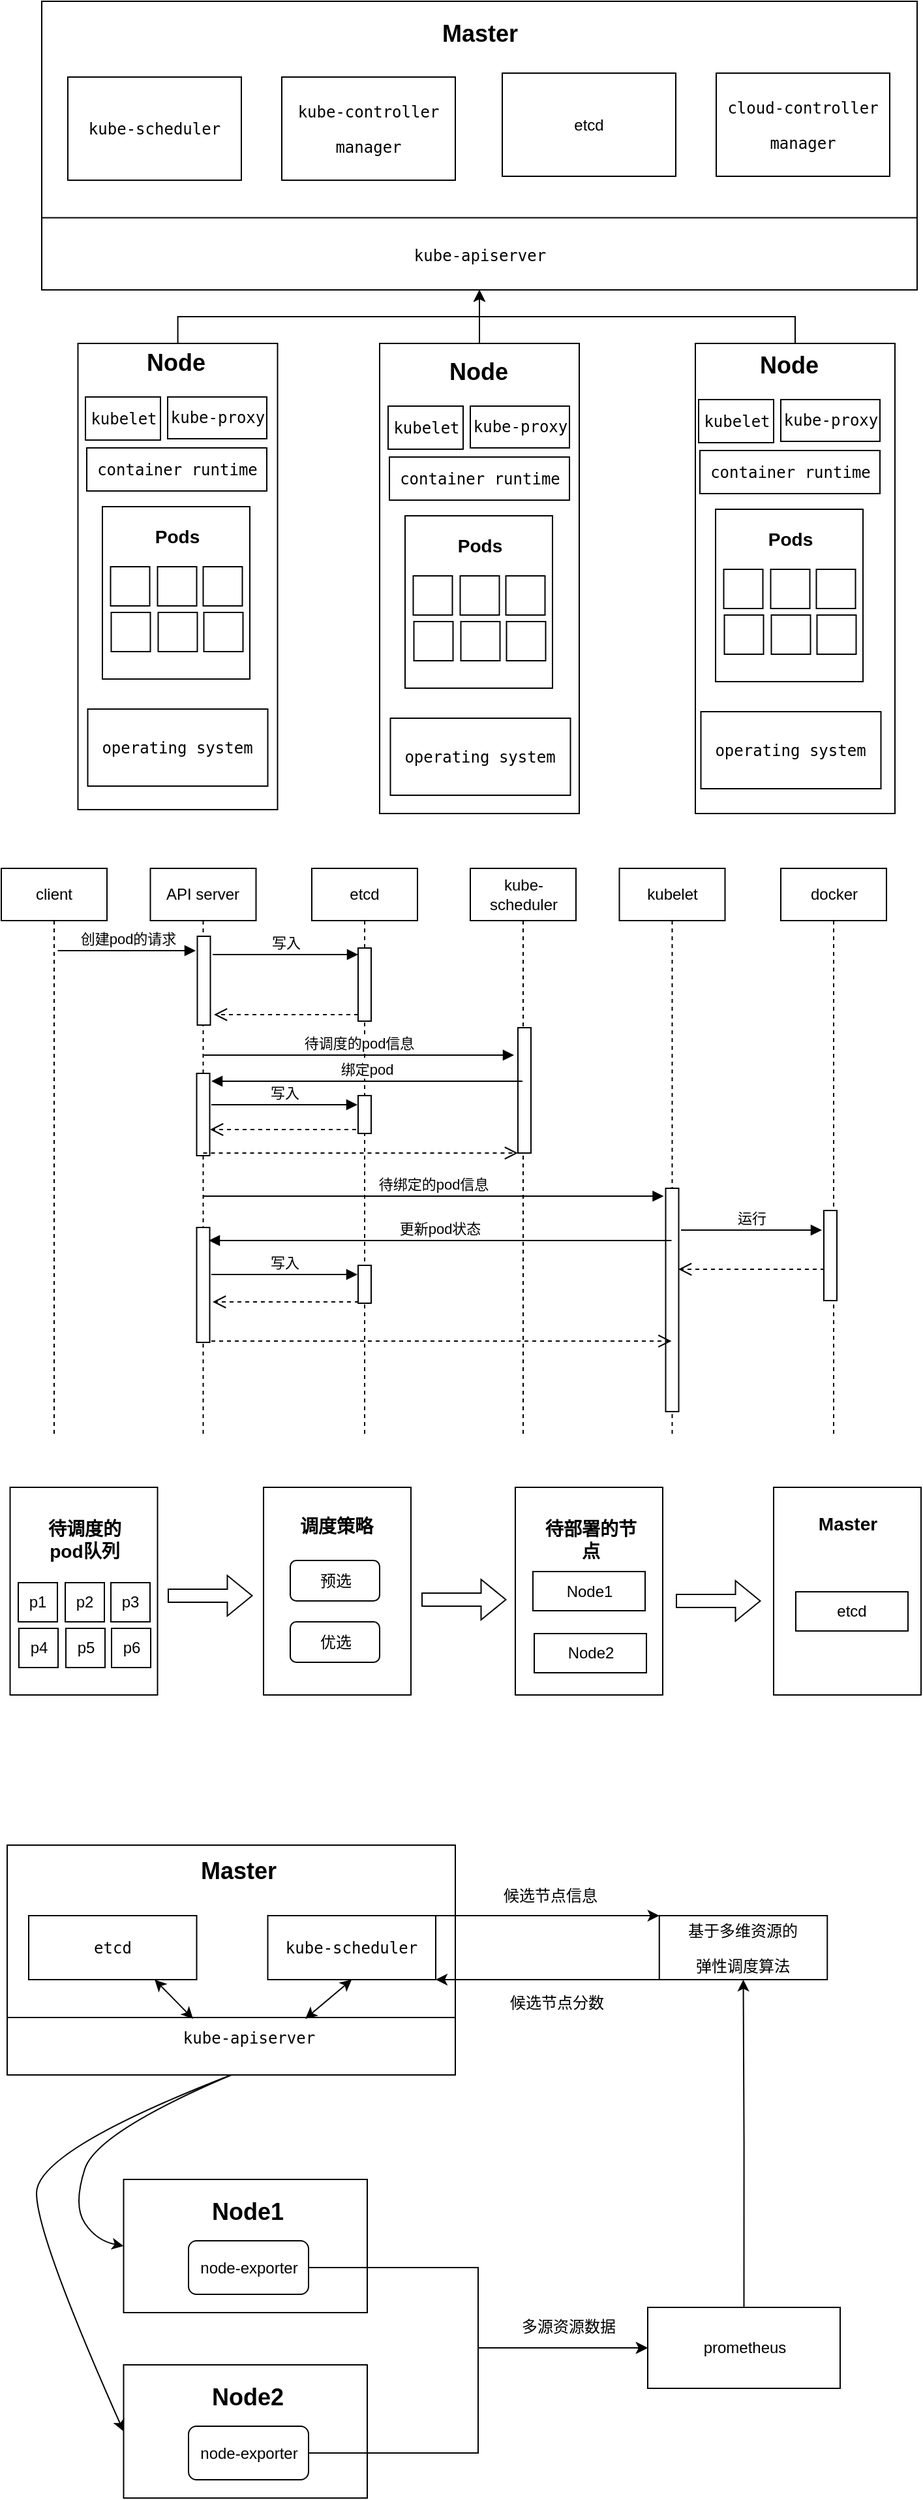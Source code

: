 <mxfile version="24.4.9" type="github">
  <diagram name="第 1 页" id="wH5PDqUqGCJ1FevBNGRv">
    <mxGraphModel dx="1306" dy="658" grid="0" gridSize="10" guides="1" tooltips="1" connect="1" arrows="1" fold="1" page="1" pageScale="1" pageWidth="827" pageHeight="1169" math="0" shadow="0">
      <root>
        <mxCell id="0" />
        <mxCell id="1" parent="0" />
        <mxCell id="e2egEsfc0hDd3P4DWXBd-1" value="&lt;h2 style=&quot;line-height: 170%;&quot;&gt;&lt;br&gt;&lt;/h2&gt;" style="rounded=0;whiteSpace=wrap;html=1;" parent="1" vertex="1">
          <mxGeometry x="70" y="118" width="671" height="221" as="geometry" />
        </mxCell>
        <mxCell id="e2egEsfc0hDd3P4DWXBd-2" value="&lt;pre&gt;kube-scheduler&lt;/pre&gt;" style="rounded=0;whiteSpace=wrap;html=1;" parent="1" vertex="1">
          <mxGeometry x="90" y="176" width="133" height="79" as="geometry" />
        </mxCell>
        <mxCell id="e2egEsfc0hDd3P4DWXBd-3" value="&lt;h2&gt;Master&lt;/h2&gt;" style="text;strokeColor=none;align=center;fillColor=none;html=1;verticalAlign=middle;whiteSpace=wrap;rounded=0;" parent="1" vertex="1">
          <mxGeometry x="375.5" y="128" width="60" height="30" as="geometry" />
        </mxCell>
        <mxCell id="e2egEsfc0hDd3P4DWXBd-10" value="" style="endArrow=none;html=1;rounded=0;entryX=1;entryY=0.75;entryDx=0;entryDy=0;exitX=0;exitY=0.75;exitDx=0;exitDy=0;" parent="1" source="e2egEsfc0hDd3P4DWXBd-1" target="e2egEsfc0hDd3P4DWXBd-1" edge="1">
          <mxGeometry width="50" height="50" relative="1" as="geometry">
            <mxPoint x="69" y="290" as="sourcePoint" />
            <mxPoint x="469" y="384" as="targetPoint" />
          </mxGeometry>
        </mxCell>
        <mxCell id="e2egEsfc0hDd3P4DWXBd-11" value="&lt;pre&gt;kube-apiserver&lt;/pre&gt;" style="text;strokeColor=none;align=center;fillColor=none;html=1;verticalAlign=middle;whiteSpace=wrap;rounded=0;" parent="1" vertex="1">
          <mxGeometry x="319.5" y="298" width="172" height="30" as="geometry" />
        </mxCell>
        <mxCell id="e2egEsfc0hDd3P4DWXBd-12" value="&lt;pre&gt;&lt;pre&gt;kube-controller&lt;/pre&gt;&lt;pre&gt;manager&lt;/pre&gt;&lt;/pre&gt;" style="rounded=0;whiteSpace=wrap;html=1;" parent="1" vertex="1">
          <mxGeometry x="254" y="176" width="133" height="79" as="geometry" />
        </mxCell>
        <mxCell id="e2egEsfc0hDd3P4DWXBd-13" value="&lt;pre&gt;&lt;span style=&quot;font-family: Helvetica; white-space: normal;&quot;&gt;etcd&lt;/span&gt;&lt;br&gt;&lt;/pre&gt;" style="rounded=0;whiteSpace=wrap;html=1;" parent="1" vertex="1">
          <mxGeometry x="423" y="173" width="133" height="79" as="geometry" />
        </mxCell>
        <mxCell id="e2egEsfc0hDd3P4DWXBd-14" value="&lt;pre&gt;&lt;pre&gt;cloud-controller&lt;/pre&gt;&lt;pre&gt;manager&lt;/pre&gt;&lt;/pre&gt;" style="rounded=0;whiteSpace=wrap;html=1;" parent="1" vertex="1">
          <mxGeometry x="587" y="173" width="133" height="79" as="geometry" />
        </mxCell>
        <mxCell id="e2egEsfc0hDd3P4DWXBd-70" style="edgeStyle=orthogonalEdgeStyle;rounded=0;orthogonalLoop=1;jettySize=auto;html=1;entryX=0.5;entryY=1;entryDx=0;entryDy=0;" parent="1" source="e2egEsfc0hDd3P4DWXBd-15" target="e2egEsfc0hDd3P4DWXBd-1" edge="1">
          <mxGeometry relative="1" as="geometry" />
        </mxCell>
        <mxCell id="e2egEsfc0hDd3P4DWXBd-15" value="" style="rounded=0;whiteSpace=wrap;html=1;" parent="1" vertex="1">
          <mxGeometry x="97.75" y="380" width="153" height="357" as="geometry" />
        </mxCell>
        <mxCell id="e2egEsfc0hDd3P4DWXBd-16" value="&lt;h2&gt;Node&lt;/h2&gt;" style="text;strokeColor=none;align=center;fillColor=none;html=1;verticalAlign=middle;whiteSpace=wrap;rounded=0;" parent="1" vertex="1">
          <mxGeometry x="143" y="380" width="60" height="30" as="geometry" />
        </mxCell>
        <mxCell id="e2egEsfc0hDd3P4DWXBd-19" value="&lt;pre&gt;kubelet&lt;/pre&gt;" style="rounded=0;whiteSpace=wrap;html=1;" parent="1" vertex="1">
          <mxGeometry x="103.5" y="421" width="57.5" height="33" as="geometry" />
        </mxCell>
        <mxCell id="e2egEsfc0hDd3P4DWXBd-21" value="&lt;pre&gt;kube-proxy&lt;/pre&gt;" style="rounded=0;whiteSpace=wrap;html=1;" parent="1" vertex="1">
          <mxGeometry x="166.5" y="421" width="76" height="32" as="geometry" />
        </mxCell>
        <mxCell id="e2egEsfc0hDd3P4DWXBd-22" value="&lt;pre&gt;&lt;br&gt;&lt;/pre&gt;" style="rounded=0;whiteSpace=wrap;html=1;" parent="1" vertex="1">
          <mxGeometry x="116.5" y="505" width="113" height="132" as="geometry" />
        </mxCell>
        <mxCell id="e2egEsfc0hDd3P4DWXBd-23" value="&lt;h3&gt;Pods&lt;/h3&gt;" style="text;strokeColor=none;align=center;fillColor=none;html=1;verticalAlign=middle;whiteSpace=wrap;rounded=0;" parent="1" vertex="1">
          <mxGeometry x="143.5" y="513" width="60" height="30" as="geometry" />
        </mxCell>
        <mxCell id="e2egEsfc0hDd3P4DWXBd-24" value="" style="rounded=0;whiteSpace=wrap;html=1;" parent="1" vertex="1">
          <mxGeometry x="122.75" y="551" width="30" height="30" as="geometry" />
        </mxCell>
        <mxCell id="e2egEsfc0hDd3P4DWXBd-26" value="" style="rounded=0;whiteSpace=wrap;html=1;" parent="1" vertex="1">
          <mxGeometry x="158.75" y="551" width="30" height="30" as="geometry" />
        </mxCell>
        <mxCell id="e2egEsfc0hDd3P4DWXBd-27" value="" style="rounded=0;whiteSpace=wrap;html=1;" parent="1" vertex="1">
          <mxGeometry x="193.75" y="551" width="30" height="30" as="geometry" />
        </mxCell>
        <mxCell id="e2egEsfc0hDd3P4DWXBd-29" value="" style="rounded=0;whiteSpace=wrap;html=1;" parent="1" vertex="1">
          <mxGeometry x="123.25" y="586" width="30" height="30" as="geometry" />
        </mxCell>
        <mxCell id="e2egEsfc0hDd3P4DWXBd-30" value="" style="rounded=0;whiteSpace=wrap;html=1;" parent="1" vertex="1">
          <mxGeometry x="159.25" y="586" width="30" height="30" as="geometry" />
        </mxCell>
        <mxCell id="e2egEsfc0hDd3P4DWXBd-31" value="" style="rounded=0;whiteSpace=wrap;html=1;" parent="1" vertex="1">
          <mxGeometry x="194.25" y="586" width="30" height="30" as="geometry" />
        </mxCell>
        <mxCell id="e2egEsfc0hDd3P4DWXBd-39" value="&lt;pre&gt;container runtime&lt;/pre&gt;" style="rounded=0;whiteSpace=wrap;html=1;" parent="1" vertex="1">
          <mxGeometry x="104.5" y="460" width="138" height="33" as="geometry" />
        </mxCell>
        <mxCell id="e2egEsfc0hDd3P4DWXBd-40" value="&lt;pre&gt;operating system&lt;/pre&gt;" style="rounded=0;whiteSpace=wrap;html=1;" parent="1" vertex="1">
          <mxGeometry x="105.25" y="660" width="138" height="59" as="geometry" />
        </mxCell>
        <mxCell id="e2egEsfc0hDd3P4DWXBd-74" style="edgeStyle=orthogonalEdgeStyle;rounded=0;orthogonalLoop=1;jettySize=auto;html=1;entryX=0.5;entryY=1;entryDx=0;entryDy=0;" parent="1" source="e2egEsfc0hDd3P4DWXBd-41" target="e2egEsfc0hDd3P4DWXBd-1" edge="1">
          <mxGeometry relative="1" as="geometry" />
        </mxCell>
        <mxCell id="e2egEsfc0hDd3P4DWXBd-41" value="" style="rounded=0;whiteSpace=wrap;html=1;" parent="1" vertex="1">
          <mxGeometry x="329" y="380" width="153" height="360" as="geometry" />
        </mxCell>
        <mxCell id="e2egEsfc0hDd3P4DWXBd-42" value="&lt;h2&gt;Node&lt;/h2&gt;" style="text;strokeColor=none;align=center;fillColor=none;html=1;verticalAlign=middle;whiteSpace=wrap;rounded=0;" parent="1" vertex="1">
          <mxGeometry x="375" y="387" width="60" height="30" as="geometry" />
        </mxCell>
        <mxCell id="e2egEsfc0hDd3P4DWXBd-43" value="&lt;pre&gt;kubelet&lt;/pre&gt;" style="rounded=0;whiteSpace=wrap;html=1;" parent="1" vertex="1">
          <mxGeometry x="335.5" y="428" width="57.5" height="33" as="geometry" />
        </mxCell>
        <mxCell id="e2egEsfc0hDd3P4DWXBd-44" value="&lt;pre&gt;kube-proxy&lt;/pre&gt;" style="rounded=0;whiteSpace=wrap;html=1;" parent="1" vertex="1">
          <mxGeometry x="398.5" y="428" width="76" height="32" as="geometry" />
        </mxCell>
        <mxCell id="e2egEsfc0hDd3P4DWXBd-45" value="&lt;pre&gt;&lt;br&gt;&lt;/pre&gt;" style="rounded=0;whiteSpace=wrap;html=1;" parent="1" vertex="1">
          <mxGeometry x="348.5" y="512" width="113" height="132" as="geometry" />
        </mxCell>
        <mxCell id="e2egEsfc0hDd3P4DWXBd-46" value="&lt;h3&gt;Pods&lt;/h3&gt;" style="text;strokeColor=none;align=center;fillColor=none;html=1;verticalAlign=middle;whiteSpace=wrap;rounded=0;" parent="1" vertex="1">
          <mxGeometry x="375.5" y="520" width="60" height="30" as="geometry" />
        </mxCell>
        <mxCell id="e2egEsfc0hDd3P4DWXBd-47" value="" style="rounded=0;whiteSpace=wrap;html=1;" parent="1" vertex="1">
          <mxGeometry x="354.75" y="558" width="30" height="30" as="geometry" />
        </mxCell>
        <mxCell id="e2egEsfc0hDd3P4DWXBd-48" value="" style="rounded=0;whiteSpace=wrap;html=1;" parent="1" vertex="1">
          <mxGeometry x="390.75" y="558" width="30" height="30" as="geometry" />
        </mxCell>
        <mxCell id="e2egEsfc0hDd3P4DWXBd-49" value="" style="rounded=0;whiteSpace=wrap;html=1;" parent="1" vertex="1">
          <mxGeometry x="425.75" y="558" width="30" height="30" as="geometry" />
        </mxCell>
        <mxCell id="e2egEsfc0hDd3P4DWXBd-50" value="" style="rounded=0;whiteSpace=wrap;html=1;" parent="1" vertex="1">
          <mxGeometry x="355.25" y="593" width="30" height="30" as="geometry" />
        </mxCell>
        <mxCell id="e2egEsfc0hDd3P4DWXBd-51" value="" style="rounded=0;whiteSpace=wrap;html=1;" parent="1" vertex="1">
          <mxGeometry x="391.25" y="593" width="30" height="30" as="geometry" />
        </mxCell>
        <mxCell id="e2egEsfc0hDd3P4DWXBd-52" value="" style="rounded=0;whiteSpace=wrap;html=1;" parent="1" vertex="1">
          <mxGeometry x="426.25" y="593" width="30" height="30" as="geometry" />
        </mxCell>
        <mxCell id="e2egEsfc0hDd3P4DWXBd-53" value="&lt;pre&gt;container runtime&lt;/pre&gt;" style="rounded=0;whiteSpace=wrap;html=1;" parent="1" vertex="1">
          <mxGeometry x="336.5" y="467" width="138" height="33" as="geometry" />
        </mxCell>
        <mxCell id="e2egEsfc0hDd3P4DWXBd-54" value="&lt;pre&gt;operating system&lt;/pre&gt;" style="rounded=0;whiteSpace=wrap;html=1;" parent="1" vertex="1">
          <mxGeometry x="337.25" y="667" width="138" height="59" as="geometry" />
        </mxCell>
        <mxCell id="e2egEsfc0hDd3P4DWXBd-73" style="edgeStyle=orthogonalEdgeStyle;rounded=0;orthogonalLoop=1;jettySize=auto;html=1;entryX=0.5;entryY=1;entryDx=0;entryDy=0;" parent="1" source="e2egEsfc0hDd3P4DWXBd-55" target="e2egEsfc0hDd3P4DWXBd-1" edge="1">
          <mxGeometry relative="1" as="geometry" />
        </mxCell>
        <mxCell id="e2egEsfc0hDd3P4DWXBd-55" value="" style="rounded=0;whiteSpace=wrap;html=1;" parent="1" vertex="1">
          <mxGeometry x="571" y="380" width="153" height="360" as="geometry" />
        </mxCell>
        <mxCell id="e2egEsfc0hDd3P4DWXBd-56" value="&lt;h2&gt;Node&lt;/h2&gt;" style="text;strokeColor=none;align=center;fillColor=none;html=1;verticalAlign=middle;whiteSpace=wrap;rounded=0;" parent="1" vertex="1">
          <mxGeometry x="613" y="382" width="60" height="30" as="geometry" />
        </mxCell>
        <mxCell id="e2egEsfc0hDd3P4DWXBd-57" value="&lt;pre&gt;kubelet&lt;/pre&gt;" style="rounded=0;whiteSpace=wrap;html=1;" parent="1" vertex="1">
          <mxGeometry x="573.5" y="423" width="57.5" height="33" as="geometry" />
        </mxCell>
        <mxCell id="e2egEsfc0hDd3P4DWXBd-58" value="&lt;pre&gt;kube-proxy&lt;/pre&gt;" style="rounded=0;whiteSpace=wrap;html=1;" parent="1" vertex="1">
          <mxGeometry x="636.5" y="423" width="76" height="32" as="geometry" />
        </mxCell>
        <mxCell id="e2egEsfc0hDd3P4DWXBd-59" value="&lt;pre&gt;&lt;br&gt;&lt;/pre&gt;" style="rounded=0;whiteSpace=wrap;html=1;" parent="1" vertex="1">
          <mxGeometry x="586.5" y="507" width="113" height="132" as="geometry" />
        </mxCell>
        <mxCell id="e2egEsfc0hDd3P4DWXBd-60" value="&lt;h3&gt;Pods&lt;/h3&gt;" style="text;strokeColor=none;align=center;fillColor=none;html=1;verticalAlign=middle;whiteSpace=wrap;rounded=0;" parent="1" vertex="1">
          <mxGeometry x="613.5" y="515" width="60" height="30" as="geometry" />
        </mxCell>
        <mxCell id="e2egEsfc0hDd3P4DWXBd-61" value="" style="rounded=0;whiteSpace=wrap;html=1;" parent="1" vertex="1">
          <mxGeometry x="592.75" y="553" width="30" height="30" as="geometry" />
        </mxCell>
        <mxCell id="e2egEsfc0hDd3P4DWXBd-62" value="" style="rounded=0;whiteSpace=wrap;html=1;" parent="1" vertex="1">
          <mxGeometry x="628.75" y="553" width="30" height="30" as="geometry" />
        </mxCell>
        <mxCell id="e2egEsfc0hDd3P4DWXBd-63" value="" style="rounded=0;whiteSpace=wrap;html=1;" parent="1" vertex="1">
          <mxGeometry x="663.75" y="553" width="30" height="30" as="geometry" />
        </mxCell>
        <mxCell id="e2egEsfc0hDd3P4DWXBd-64" value="" style="rounded=0;whiteSpace=wrap;html=1;" parent="1" vertex="1">
          <mxGeometry x="593.25" y="588" width="30" height="30" as="geometry" />
        </mxCell>
        <mxCell id="e2egEsfc0hDd3P4DWXBd-65" value="" style="rounded=0;whiteSpace=wrap;html=1;" parent="1" vertex="1">
          <mxGeometry x="629.25" y="588" width="30" height="30" as="geometry" />
        </mxCell>
        <mxCell id="e2egEsfc0hDd3P4DWXBd-66" value="" style="rounded=0;whiteSpace=wrap;html=1;" parent="1" vertex="1">
          <mxGeometry x="664.25" y="588" width="30" height="30" as="geometry" />
        </mxCell>
        <mxCell id="e2egEsfc0hDd3P4DWXBd-67" value="&lt;pre&gt;container runtime&lt;/pre&gt;" style="rounded=0;whiteSpace=wrap;html=1;" parent="1" vertex="1">
          <mxGeometry x="574.5" y="462" width="138" height="33" as="geometry" />
        </mxCell>
        <mxCell id="e2egEsfc0hDd3P4DWXBd-68" value="&lt;pre&gt;operating system&lt;/pre&gt;" style="rounded=0;whiteSpace=wrap;html=1;" parent="1" vertex="1">
          <mxGeometry x="575.25" y="662" width="138" height="59" as="geometry" />
        </mxCell>
        <mxCell id="70zg-Wr7ftalEUocuVIk-8" value="client" style="shape=umlLifeline;perimeter=lifelinePerimeter;whiteSpace=wrap;html=1;container=1;dropTarget=0;collapsible=0;recursiveResize=0;outlineConnect=0;portConstraint=eastwest;newEdgeStyle={&quot;curved&quot;:0,&quot;rounded&quot;:0};" parent="1" vertex="1">
          <mxGeometry x="39" y="782" width="81" height="436" as="geometry" />
        </mxCell>
        <mxCell id="70zg-Wr7ftalEUocuVIk-13" value="API server" style="shape=umlLifeline;perimeter=lifelinePerimeter;whiteSpace=wrap;html=1;container=1;dropTarget=0;collapsible=0;recursiveResize=0;outlineConnect=0;portConstraint=eastwest;newEdgeStyle={&quot;curved&quot;:0,&quot;rounded&quot;:0};" parent="1" vertex="1">
          <mxGeometry x="153.25" y="782" width="81" height="436" as="geometry" />
        </mxCell>
        <mxCell id="70zg-Wr7ftalEUocuVIk-22" value="" style="html=1;points=[[0,0,0,0,5],[0,1,0,0,-5],[1,0,0,0,5],[1,1,0,0,-5]];perimeter=orthogonalPerimeter;outlineConnect=0;targetShapes=umlLifeline;portConstraint=eastwest;newEdgeStyle={&quot;curved&quot;:0,&quot;rounded&quot;:0};" parent="70zg-Wr7ftalEUocuVIk-13" vertex="1">
          <mxGeometry x="36" y="52" width="10" height="68" as="geometry" />
        </mxCell>
        <mxCell id="70zg-Wr7ftalEUocuVIk-25" value="" style="html=1;points=[[0,0,0,0,5],[0,1,0,0,-5],[1,0,0,0,5],[1,1,0,0,-5]];perimeter=orthogonalPerimeter;outlineConnect=0;targetShapes=umlLifeline;portConstraint=eastwest;newEdgeStyle={&quot;curved&quot;:0,&quot;rounded&quot;:0};" parent="70zg-Wr7ftalEUocuVIk-13" vertex="1">
          <mxGeometry x="35.5" y="157" width="10" height="63" as="geometry" />
        </mxCell>
        <mxCell id="70zg-Wr7ftalEUocuVIk-37" value="" style="html=1;points=[[0,0,0,0,5],[0,1,0,0,-5],[1,0,0,0,5],[1,1,0,0,-5]];perimeter=orthogonalPerimeter;outlineConnect=0;targetShapes=umlLifeline;portConstraint=eastwest;newEdgeStyle={&quot;curved&quot;:0,&quot;rounded&quot;:0};" parent="70zg-Wr7ftalEUocuVIk-13" vertex="1">
          <mxGeometry x="35.5" y="275" width="10" height="88" as="geometry" />
        </mxCell>
        <mxCell id="70zg-Wr7ftalEUocuVIk-14" value="etcd" style="shape=umlLifeline;perimeter=lifelinePerimeter;whiteSpace=wrap;html=1;container=1;dropTarget=0;collapsible=0;recursiveResize=0;outlineConnect=0;portConstraint=eastwest;newEdgeStyle={&quot;curved&quot;:0,&quot;rounded&quot;:0};" parent="1" vertex="1">
          <mxGeometry x="277" y="782" width="81" height="436" as="geometry" />
        </mxCell>
        <mxCell id="70zg-Wr7ftalEUocuVIk-18" value="" style="html=1;points=[[0,0,0,0,5],[0,1,0,0,-5],[1,0,0,0,5],[1,1,0,0,-5]];perimeter=orthogonalPerimeter;outlineConnect=0;targetShapes=umlLifeline;portConstraint=eastwest;newEdgeStyle={&quot;curved&quot;:0,&quot;rounded&quot;:0};" parent="70zg-Wr7ftalEUocuVIk-14" vertex="1">
          <mxGeometry x="35.5" y="61" width="10" height="56" as="geometry" />
        </mxCell>
        <mxCell id="70zg-Wr7ftalEUocuVIk-28" value="" style="html=1;points=[[0,0,0,0,5],[0,1,0,0,-5],[1,0,0,0,5],[1,1,0,0,-5]];perimeter=orthogonalPerimeter;outlineConnect=0;targetShapes=umlLifeline;portConstraint=eastwest;newEdgeStyle={&quot;curved&quot;:0,&quot;rounded&quot;:0};" parent="70zg-Wr7ftalEUocuVIk-14" vertex="1">
          <mxGeometry x="35.5" y="174" width="10" height="29" as="geometry" />
        </mxCell>
        <mxCell id="70zg-Wr7ftalEUocuVIk-39" value="" style="html=1;points=[[0,0,0,0,5],[0,1,0,0,-5],[1,0,0,0,5],[1,1,0,0,-5]];perimeter=orthogonalPerimeter;outlineConnect=0;targetShapes=umlLifeline;portConstraint=eastwest;newEdgeStyle={&quot;curved&quot;:0,&quot;rounded&quot;:0};" parent="70zg-Wr7ftalEUocuVIk-14" vertex="1">
          <mxGeometry x="35.5" y="304" width="10" height="29" as="geometry" />
        </mxCell>
        <mxCell id="70zg-Wr7ftalEUocuVIk-15" value="kube-scheduler" style="shape=umlLifeline;perimeter=lifelinePerimeter;whiteSpace=wrap;html=1;container=1;dropTarget=0;collapsible=0;recursiveResize=0;outlineConnect=0;portConstraint=eastwest;newEdgeStyle={&quot;curved&quot;:0,&quot;rounded&quot;:0};" parent="1" vertex="1">
          <mxGeometry x="398.5" y="782" width="81" height="436" as="geometry" />
        </mxCell>
        <mxCell id="70zg-Wr7ftalEUocuVIk-23" value="" style="html=1;points=[[0,0,0,0,5],[0,1,0,0,-5],[1,0,0,0,5],[1,1,0,0,-5]];perimeter=orthogonalPerimeter;outlineConnect=0;targetShapes=umlLifeline;portConstraint=eastwest;newEdgeStyle={&quot;curved&quot;:0,&quot;rounded&quot;:0};" parent="70zg-Wr7ftalEUocuVIk-15" vertex="1">
          <mxGeometry x="36.5" y="122" width="10" height="96" as="geometry" />
        </mxCell>
        <mxCell id="70zg-Wr7ftalEUocuVIk-16" value="kubelet" style="shape=umlLifeline;perimeter=lifelinePerimeter;whiteSpace=wrap;html=1;container=1;dropTarget=0;collapsible=0;recursiveResize=0;outlineConnect=0;portConstraint=eastwest;newEdgeStyle={&quot;curved&quot;:0,&quot;rounded&quot;:0};" parent="1" vertex="1">
          <mxGeometry x="512.75" y="782" width="81" height="436" as="geometry" />
        </mxCell>
        <mxCell id="70zg-Wr7ftalEUocuVIk-34" value="" style="html=1;points=[[0,0,0,0,5],[0,1,0,0,-5],[1,0,0,0,5],[1,1,0,0,-5]];perimeter=orthogonalPerimeter;outlineConnect=0;targetShapes=umlLifeline;portConstraint=eastwest;newEdgeStyle={&quot;curved&quot;:0,&quot;rounded&quot;:0};" parent="70zg-Wr7ftalEUocuVIk-16" vertex="1">
          <mxGeometry x="35.5" y="245" width="10" height="171" as="geometry" />
        </mxCell>
        <mxCell id="70zg-Wr7ftalEUocuVIk-17" value="docker" style="shape=umlLifeline;perimeter=lifelinePerimeter;whiteSpace=wrap;html=1;container=1;dropTarget=0;collapsible=0;recursiveResize=0;outlineConnect=0;portConstraint=eastwest;newEdgeStyle={&quot;curved&quot;:0,&quot;rounded&quot;:0};" parent="1" vertex="1">
          <mxGeometry x="636.5" y="782" width="81" height="436" as="geometry" />
        </mxCell>
        <mxCell id="70zg-Wr7ftalEUocuVIk-42" value="" style="html=1;points=[[0,0,0,0,5],[0,1,0,0,-5],[1,0,0,0,5],[1,1,0,0,-5]];perimeter=orthogonalPerimeter;outlineConnect=0;targetShapes=umlLifeline;portConstraint=eastwest;newEdgeStyle={&quot;curved&quot;:0,&quot;rounded&quot;:0};" parent="70zg-Wr7ftalEUocuVIk-17" vertex="1">
          <mxGeometry x="33" y="262" width="10" height="69" as="geometry" />
        </mxCell>
        <mxCell id="70zg-Wr7ftalEUocuVIk-21" value="创建pod的请求" style="html=1;verticalAlign=bottom;endArrow=block;curved=0;rounded=0;" parent="1" edge="1">
          <mxGeometry x="0.009" relative="1" as="geometry">
            <mxPoint x="82.25" y="845" as="sourcePoint" />
            <mxPoint x="188" y="845" as="targetPoint" />
            <mxPoint as="offset" />
          </mxGeometry>
        </mxCell>
        <mxCell id="70zg-Wr7ftalEUocuVIk-19" value="写入" style="html=1;verticalAlign=bottom;endArrow=block;curved=0;rounded=0;entryX=0;entryY=0;entryDx=0;entryDy=5;" parent="1" target="70zg-Wr7ftalEUocuVIk-18" edge="1">
          <mxGeometry relative="1" as="geometry">
            <mxPoint x="201" y="848" as="sourcePoint" />
          </mxGeometry>
        </mxCell>
        <mxCell id="70zg-Wr7ftalEUocuVIk-20" value="" style="html=1;verticalAlign=bottom;endArrow=open;dashed=1;endSize=8;curved=0;rounded=0;exitX=0;exitY=1;exitDx=0;exitDy=-5;" parent="1" source="70zg-Wr7ftalEUocuVIk-18" edge="1">
          <mxGeometry relative="1" as="geometry">
            <mxPoint x="202" y="894" as="targetPoint" />
          </mxGeometry>
        </mxCell>
        <mxCell id="70zg-Wr7ftalEUocuVIk-24" value="待调度的pod信息" style="html=1;verticalAlign=bottom;endArrow=block;curved=0;rounded=0;" parent="1" edge="1">
          <mxGeometry width="80" relative="1" as="geometry">
            <mxPoint x="194.25" y="925" as="sourcePoint" />
            <mxPoint x="432" y="925" as="targetPoint" />
          </mxGeometry>
        </mxCell>
        <mxCell id="70zg-Wr7ftalEUocuVIk-27" value="绑定pod" style="html=1;verticalAlign=bottom;endArrow=block;curved=0;rounded=0;" parent="1" source="70zg-Wr7ftalEUocuVIk-15" edge="1">
          <mxGeometry width="80" relative="1" as="geometry">
            <mxPoint x="294.75" y="945" as="sourcePoint" />
            <mxPoint x="200" y="945" as="targetPoint" />
          </mxGeometry>
        </mxCell>
        <mxCell id="70zg-Wr7ftalEUocuVIk-30" value="写入" style="html=1;verticalAlign=bottom;endArrow=block;curved=0;rounded=0;" parent="1" edge="1">
          <mxGeometry width="80" relative="1" as="geometry">
            <mxPoint x="200" y="963" as="sourcePoint" />
            <mxPoint x="312" y="963" as="targetPoint" />
          </mxGeometry>
        </mxCell>
        <mxCell id="70zg-Wr7ftalEUocuVIk-32" value="" style="html=1;verticalAlign=bottom;endArrow=open;dashed=1;endSize=8;curved=0;rounded=0;" parent="1" edge="1">
          <mxGeometry relative="1" as="geometry">
            <mxPoint x="311" y="982" as="sourcePoint" />
            <mxPoint x="199" y="982" as="targetPoint" />
          </mxGeometry>
        </mxCell>
        <mxCell id="70zg-Wr7ftalEUocuVIk-33" value="" style="html=1;verticalAlign=bottom;endArrow=open;dashed=1;endSize=8;curved=0;rounded=0;" parent="1" source="70zg-Wr7ftalEUocuVIk-13" target="70zg-Wr7ftalEUocuVIk-23" edge="1">
          <mxGeometry relative="1" as="geometry">
            <mxPoint x="303" y="1022" as="sourcePoint" />
            <mxPoint x="223" y="1022" as="targetPoint" />
          </mxGeometry>
        </mxCell>
        <mxCell id="70zg-Wr7ftalEUocuVIk-36" value="待绑定的pod信息" style="html=1;verticalAlign=bottom;endArrow=block;curved=0;rounded=0;" parent="1" source="70zg-Wr7ftalEUocuVIk-13" edge="1">
          <mxGeometry width="80" relative="1" as="geometry">
            <mxPoint x="309" y="1033" as="sourcePoint" />
            <mxPoint x="546.75" y="1033" as="targetPoint" />
          </mxGeometry>
        </mxCell>
        <mxCell id="70zg-Wr7ftalEUocuVIk-38" value="更新pod状态" style="html=1;verticalAlign=bottom;endArrow=block;curved=0;rounded=0;" parent="1" source="70zg-Wr7ftalEUocuVIk-16" edge="1">
          <mxGeometry x="0.002" width="80" relative="1" as="geometry">
            <mxPoint x="437" y="1067" as="sourcePoint" />
            <mxPoint x="198" y="1067" as="targetPoint" />
            <mxPoint as="offset" />
          </mxGeometry>
        </mxCell>
        <mxCell id="70zg-Wr7ftalEUocuVIk-40" value="写入" style="html=1;verticalAlign=bottom;endArrow=block;curved=0;rounded=0;" parent="1" edge="1">
          <mxGeometry width="80" relative="1" as="geometry">
            <mxPoint x="200" y="1093" as="sourcePoint" />
            <mxPoint x="312" y="1093" as="targetPoint" />
          </mxGeometry>
        </mxCell>
        <mxCell id="70zg-Wr7ftalEUocuVIk-41" value="" style="html=1;verticalAlign=bottom;endArrow=open;dashed=1;endSize=8;curved=0;rounded=0;" parent="1" edge="1">
          <mxGeometry relative="1" as="geometry">
            <mxPoint x="313" y="1114" as="sourcePoint" />
            <mxPoint x="201" y="1114" as="targetPoint" />
          </mxGeometry>
        </mxCell>
        <mxCell id="70zg-Wr7ftalEUocuVIk-43" value="运行" style="html=1;verticalAlign=bottom;endArrow=block;curved=0;rounded=0;" parent="1" edge="1">
          <mxGeometry width="80" relative="1" as="geometry">
            <mxPoint x="560" y="1059" as="sourcePoint" />
            <mxPoint x="668" y="1059" as="targetPoint" />
          </mxGeometry>
        </mxCell>
        <mxCell id="70zg-Wr7ftalEUocuVIk-44" value="" style="html=1;verticalAlign=bottom;endArrow=open;dashed=1;endSize=8;curved=0;rounded=0;" parent="1" edge="1">
          <mxGeometry relative="1" as="geometry">
            <mxPoint x="670" y="1089" as="sourcePoint" />
            <mxPoint x="558" y="1089" as="targetPoint" />
          </mxGeometry>
        </mxCell>
        <mxCell id="70zg-Wr7ftalEUocuVIk-45" value="" style="html=1;verticalAlign=bottom;endArrow=open;dashed=1;endSize=8;curved=0;rounded=0;" parent="1" target="70zg-Wr7ftalEUocuVIk-16" edge="1">
          <mxGeometry relative="1" as="geometry">
            <mxPoint x="200" y="1144" as="sourcePoint" />
            <mxPoint x="499.75" y="1144" as="targetPoint" />
          </mxGeometry>
        </mxCell>
        <mxCell id="70zg-Wr7ftalEUocuVIk-47" value="&lt;pre&gt;&lt;br&gt;&lt;/pre&gt;" style="rounded=0;whiteSpace=wrap;html=1;" parent="1" vertex="1">
          <mxGeometry x="45.75" y="1256" width="113" height="159" as="geometry" />
        </mxCell>
        <mxCell id="70zg-Wr7ftalEUocuVIk-48" value="&lt;h3&gt;待调度的pod队列&lt;/h3&gt;" style="text;strokeColor=none;align=center;fillColor=none;html=1;verticalAlign=middle;whiteSpace=wrap;rounded=0;" parent="1" vertex="1">
          <mxGeometry x="62.25" y="1281" width="82" height="30" as="geometry" />
        </mxCell>
        <mxCell id="70zg-Wr7ftalEUocuVIk-49" value="p1" style="rounded=0;whiteSpace=wrap;html=1;" parent="1" vertex="1">
          <mxGeometry x="52" y="1329" width="30" height="30" as="geometry" />
        </mxCell>
        <mxCell id="70zg-Wr7ftalEUocuVIk-50" value="p2" style="rounded=0;whiteSpace=wrap;html=1;" parent="1" vertex="1">
          <mxGeometry x="88" y="1329" width="30" height="30" as="geometry" />
        </mxCell>
        <mxCell id="70zg-Wr7ftalEUocuVIk-51" value="p3" style="rounded=0;whiteSpace=wrap;html=1;" parent="1" vertex="1">
          <mxGeometry x="123" y="1329" width="30" height="30" as="geometry" />
        </mxCell>
        <mxCell id="70zg-Wr7ftalEUocuVIk-52" value="p4" style="rounded=0;whiteSpace=wrap;html=1;" parent="1" vertex="1">
          <mxGeometry x="52.5" y="1364" width="30" height="30" as="geometry" />
        </mxCell>
        <mxCell id="70zg-Wr7ftalEUocuVIk-53" value="p5" style="rounded=0;whiteSpace=wrap;html=1;" parent="1" vertex="1">
          <mxGeometry x="88.5" y="1364" width="30" height="30" as="geometry" />
        </mxCell>
        <mxCell id="70zg-Wr7ftalEUocuVIk-54" value="p6" style="rounded=0;whiteSpace=wrap;html=1;" parent="1" vertex="1">
          <mxGeometry x="123.5" y="1364" width="30" height="30" as="geometry" />
        </mxCell>
        <mxCell id="70zg-Wr7ftalEUocuVIk-55" value="" style="shape=flexArrow;endArrow=classic;html=1;rounded=0;" parent="1" edge="1">
          <mxGeometry width="50" height="50" relative="1" as="geometry">
            <mxPoint x="166.5" y="1339" as="sourcePoint" />
            <mxPoint x="231.75" y="1339" as="targetPoint" />
          </mxGeometry>
        </mxCell>
        <mxCell id="70zg-Wr7ftalEUocuVIk-56" value="&lt;pre&gt;&lt;br&gt;&lt;/pre&gt;" style="rounded=0;whiteSpace=wrap;html=1;" parent="1" vertex="1">
          <mxGeometry x="240" y="1256" width="113" height="159" as="geometry" />
        </mxCell>
        <mxCell id="70zg-Wr7ftalEUocuVIk-57" value="&lt;h3&gt;调度策略&lt;/h3&gt;" style="text;strokeColor=none;align=center;fillColor=none;html=1;verticalAlign=middle;whiteSpace=wrap;rounded=0;" parent="1" vertex="1">
          <mxGeometry x="255.25" y="1271" width="82" height="30" as="geometry" />
        </mxCell>
        <mxCell id="70zg-Wr7ftalEUocuVIk-58" value="预选" style="rounded=1;whiteSpace=wrap;html=1;" parent="1" vertex="1">
          <mxGeometry x="260.5" y="1312" width="68.5" height="31" as="geometry" />
        </mxCell>
        <mxCell id="70zg-Wr7ftalEUocuVIk-59" value="优选" style="rounded=1;whiteSpace=wrap;html=1;" parent="1" vertex="1">
          <mxGeometry x="260.5" y="1359" width="68.5" height="31" as="geometry" />
        </mxCell>
        <mxCell id="70zg-Wr7ftalEUocuVIk-61" value="" style="shape=flexArrow;endArrow=classic;html=1;rounded=0;" parent="1" edge="1">
          <mxGeometry width="50" height="50" relative="1" as="geometry">
            <mxPoint x="361" y="1342" as="sourcePoint" />
            <mxPoint x="426.25" y="1342" as="targetPoint" />
          </mxGeometry>
        </mxCell>
        <mxCell id="70zg-Wr7ftalEUocuVIk-62" value="&lt;pre&gt;&lt;br&gt;&lt;/pre&gt;" style="rounded=0;whiteSpace=wrap;html=1;" parent="1" vertex="1">
          <mxGeometry x="433" y="1256" width="113" height="159" as="geometry" />
        </mxCell>
        <mxCell id="70zg-Wr7ftalEUocuVIk-63" value="&lt;h3&gt;待部署的节点&lt;/h3&gt;" style="text;strokeColor=none;align=center;fillColor=none;html=1;verticalAlign=middle;whiteSpace=wrap;rounded=0;" parent="1" vertex="1">
          <mxGeometry x="449.5" y="1281" width="82" height="30" as="geometry" />
        </mxCell>
        <mxCell id="70zg-Wr7ftalEUocuVIk-69" value="Node1" style="rounded=0;whiteSpace=wrap;html=1;" parent="1" vertex="1">
          <mxGeometry x="446.5" y="1320.5" width="86" height="30" as="geometry" />
        </mxCell>
        <mxCell id="70zg-Wr7ftalEUocuVIk-71" value="Node2" style="rounded=0;whiteSpace=wrap;html=1;" parent="1" vertex="1">
          <mxGeometry x="447.5" y="1368" width="86" height="30" as="geometry" />
        </mxCell>
        <mxCell id="70zg-Wr7ftalEUocuVIk-72" value="" style="shape=flexArrow;endArrow=classic;html=1;rounded=0;" parent="1" edge="1">
          <mxGeometry width="50" height="50" relative="1" as="geometry">
            <mxPoint x="556" y="1343" as="sourcePoint" />
            <mxPoint x="621.25" y="1343" as="targetPoint" />
          </mxGeometry>
        </mxCell>
        <mxCell id="70zg-Wr7ftalEUocuVIk-73" value="&lt;pre&gt;&lt;br&gt;&lt;/pre&gt;" style="rounded=0;whiteSpace=wrap;html=1;" parent="1" vertex="1">
          <mxGeometry x="631" y="1256" width="113" height="159" as="geometry" />
        </mxCell>
        <mxCell id="70zg-Wr7ftalEUocuVIk-74" value="&lt;h3&gt;Master&lt;/h3&gt;" style="text;strokeColor=none;align=center;fillColor=none;html=1;verticalAlign=middle;whiteSpace=wrap;rounded=0;" parent="1" vertex="1">
          <mxGeometry x="646.5" y="1269" width="82" height="30" as="geometry" />
        </mxCell>
        <mxCell id="70zg-Wr7ftalEUocuVIk-75" value="etcd" style="rounded=0;whiteSpace=wrap;html=1;" parent="1" vertex="1">
          <mxGeometry x="648" y="1336" width="86" height="30" as="geometry" />
        </mxCell>
        <mxCell id="nQroSisDwu7Yk2A9RBmU-1" value="&lt;h2 style=&quot;line-height: 170%;&quot;&gt;&lt;br&gt;&lt;/h2&gt;" style="rounded=0;whiteSpace=wrap;html=1;" vertex="1" parent="1">
          <mxGeometry x="43.5" y="1530" width="343.5" height="176" as="geometry" />
        </mxCell>
        <mxCell id="nQroSisDwu7Yk2A9RBmU-2" value="&lt;pre&gt;kube-scheduler&lt;/pre&gt;" style="rounded=0;whiteSpace=wrap;html=1;" vertex="1" parent="1">
          <mxGeometry x="243.25" y="1584" width="128.75" height="49" as="geometry" />
        </mxCell>
        <mxCell id="nQroSisDwu7Yk2A9RBmU-3" value="&lt;h2&gt;Master&lt;/h2&gt;" style="text;strokeColor=none;align=center;fillColor=none;html=1;verticalAlign=middle;whiteSpace=wrap;rounded=0;" vertex="1" parent="1">
          <mxGeometry x="190.75" y="1535" width="60" height="30" as="geometry" />
        </mxCell>
        <mxCell id="nQroSisDwu7Yk2A9RBmU-4" value="" style="endArrow=none;html=1;rounded=0;entryX=1;entryY=0.75;entryDx=0;entryDy=0;exitX=0;exitY=0.75;exitDx=0;exitDy=0;" edge="1" parent="1" source="nQroSisDwu7Yk2A9RBmU-1" target="nQroSisDwu7Yk2A9RBmU-1">
          <mxGeometry width="50" height="50" relative="1" as="geometry">
            <mxPoint x="56.5" y="1653" as="sourcePoint" />
            <mxPoint x="456.5" y="1747" as="targetPoint" />
          </mxGeometry>
        </mxCell>
        <mxCell id="nQroSisDwu7Yk2A9RBmU-5" value="&lt;pre&gt;kube-apiserver&lt;/pre&gt;" style="text;strokeColor=none;align=center;fillColor=none;html=1;verticalAlign=middle;whiteSpace=wrap;rounded=0;" vertex="1" parent="1">
          <mxGeometry x="143" y="1663" width="172" height="30" as="geometry" />
        </mxCell>
        <mxCell id="nQroSisDwu7Yk2A9RBmU-56" value="&lt;pre&gt;etcd&lt;/pre&gt;" style="rounded=0;whiteSpace=wrap;html=1;" vertex="1" parent="1">
          <mxGeometry x="60" y="1584" width="128.75" height="49" as="geometry" />
        </mxCell>
        <mxCell id="nQroSisDwu7Yk2A9RBmU-60" value="" style="endArrow=classic;html=1;rounded=0;exitX=1;exitY=0;exitDx=0;exitDy=0;entryX=0;entryY=0;entryDx=0;entryDy=0;" edge="1" parent="1" source="nQroSisDwu7Yk2A9RBmU-2" target="nQroSisDwu7Yk2A9RBmU-62">
          <mxGeometry width="50" height="50" relative="1" as="geometry">
            <mxPoint x="387" y="1716" as="sourcePoint" />
            <mxPoint x="487" y="1578.5" as="targetPoint" />
          </mxGeometry>
        </mxCell>
        <mxCell id="nQroSisDwu7Yk2A9RBmU-61" value="" style="endArrow=classic;html=1;rounded=0;exitX=0;exitY=1;exitDx=0;exitDy=0;entryX=1;entryY=1;entryDx=0;entryDy=0;" edge="1" parent="1" source="nQroSisDwu7Yk2A9RBmU-62" target="nQroSisDwu7Yk2A9RBmU-2">
          <mxGeometry width="50" height="50" relative="1" as="geometry">
            <mxPoint x="487" y="1638.5" as="sourcePoint" />
            <mxPoint x="437" y="1666" as="targetPoint" />
            <Array as="points" />
          </mxGeometry>
        </mxCell>
        <mxCell id="nQroSisDwu7Yk2A9RBmU-62" value="&lt;pre&gt;基于多维资源的&lt;/pre&gt;&lt;pre&gt;弹性调度算法&lt;/pre&gt;" style="rounded=0;whiteSpace=wrap;html=1;" vertex="1" parent="1">
          <mxGeometry x="543.38" y="1584" width="128.75" height="49" as="geometry" />
        </mxCell>
        <mxCell id="nQroSisDwu7Yk2A9RBmU-63" value="" style="endArrow=classic;startArrow=classic;html=1;rounded=0;exitX=0.75;exitY=0;exitDx=0;exitDy=0;entryX=0.5;entryY=1;entryDx=0;entryDy=0;" edge="1" parent="1" source="nQroSisDwu7Yk2A9RBmU-5" target="nQroSisDwu7Yk2A9RBmU-2">
          <mxGeometry width="50" height="50" relative="1" as="geometry">
            <mxPoint x="387" y="1716" as="sourcePoint" />
            <mxPoint x="437" y="1666" as="targetPoint" />
          </mxGeometry>
        </mxCell>
        <mxCell id="nQroSisDwu7Yk2A9RBmU-64" value="" style="endArrow=classic;startArrow=classic;html=1;rounded=0;exitX=0.75;exitY=1;exitDx=0;exitDy=0;entryX=0.25;entryY=0;entryDx=0;entryDy=0;" edge="1" parent="1" source="nQroSisDwu7Yk2A9RBmU-56" target="nQroSisDwu7Yk2A9RBmU-5">
          <mxGeometry width="50" height="50" relative="1" as="geometry">
            <mxPoint x="387" y="1716" as="sourcePoint" />
            <mxPoint x="437" y="1666" as="targetPoint" />
          </mxGeometry>
        </mxCell>
        <mxCell id="nQroSisDwu7Yk2A9RBmU-65" value="" style="rounded=0;whiteSpace=wrap;html=1;" vertex="1" parent="1">
          <mxGeometry x="132.75" y="1786" width="186.75" height="102" as="geometry" />
        </mxCell>
        <mxCell id="nQroSisDwu7Yk2A9RBmU-66" value="&lt;h2&gt;Node1&lt;/h2&gt;" style="text;strokeColor=none;align=center;fillColor=none;html=1;verticalAlign=middle;whiteSpace=wrap;rounded=0;" vertex="1" parent="1">
          <mxGeometry x="198" y="1796" width="60" height="30" as="geometry" />
        </mxCell>
        <mxCell id="nQroSisDwu7Yk2A9RBmU-83" style="edgeStyle=orthogonalEdgeStyle;rounded=0;orthogonalLoop=1;jettySize=auto;html=1;exitX=1;exitY=0.5;exitDx=0;exitDy=0;entryX=0;entryY=0.5;entryDx=0;entryDy=0;" edge="1" parent="1" source="nQroSisDwu7Yk2A9RBmU-67" target="nQroSisDwu7Yk2A9RBmU-82">
          <mxGeometry relative="1" as="geometry" />
        </mxCell>
        <mxCell id="nQroSisDwu7Yk2A9RBmU-67" value="node-exporter" style="rounded=1;whiteSpace=wrap;html=1;" vertex="1" parent="1">
          <mxGeometry x="182.5" y="1833" width="92" height="41" as="geometry" />
        </mxCell>
        <mxCell id="nQroSisDwu7Yk2A9RBmU-68" value="" style="rounded=0;whiteSpace=wrap;html=1;" vertex="1" parent="1">
          <mxGeometry x="132.75" y="1928" width="186.75" height="102" as="geometry" />
        </mxCell>
        <mxCell id="nQroSisDwu7Yk2A9RBmU-69" value="&lt;h2&gt;Node2&lt;/h2&gt;" style="text;strokeColor=none;align=center;fillColor=none;html=1;verticalAlign=middle;whiteSpace=wrap;rounded=0;" vertex="1" parent="1">
          <mxGeometry x="198" y="1938" width="60" height="30" as="geometry" />
        </mxCell>
        <mxCell id="nQroSisDwu7Yk2A9RBmU-84" style="edgeStyle=orthogonalEdgeStyle;rounded=0;orthogonalLoop=1;jettySize=auto;html=1;exitX=1;exitY=0.5;exitDx=0;exitDy=0;entryX=0;entryY=0.5;entryDx=0;entryDy=0;" edge="1" parent="1" source="nQroSisDwu7Yk2A9RBmU-70" target="nQroSisDwu7Yk2A9RBmU-82">
          <mxGeometry relative="1" as="geometry" />
        </mxCell>
        <mxCell id="nQroSisDwu7Yk2A9RBmU-70" value="node-exporter" style="rounded=1;whiteSpace=wrap;html=1;" vertex="1" parent="1">
          <mxGeometry x="182.5" y="1975" width="92" height="41" as="geometry" />
        </mxCell>
        <mxCell id="nQroSisDwu7Yk2A9RBmU-79" value="" style="curved=1;endArrow=classic;html=1;rounded=0;exitX=0.5;exitY=1;exitDx=0;exitDy=0;entryX=0;entryY=0.5;entryDx=0;entryDy=0;" edge="1" parent="1" source="nQroSisDwu7Yk2A9RBmU-1" target="nQroSisDwu7Yk2A9RBmU-65">
          <mxGeometry width="50" height="50" relative="1" as="geometry">
            <mxPoint x="203" y="1712" as="sourcePoint" />
            <mxPoint x="399" y="1800" as="targetPoint" />
            <Array as="points">
              <mxPoint x="112" y="1750" />
              <mxPoint x="94" y="1806" />
              <mxPoint x="112" y="1833" />
            </Array>
          </mxGeometry>
        </mxCell>
        <mxCell id="nQroSisDwu7Yk2A9RBmU-80" value="" style="curved=1;endArrow=classic;html=1;rounded=0;exitX=0.5;exitY=1;exitDx=0;exitDy=0;entryX=0;entryY=0.5;entryDx=0;entryDy=0;" edge="1" parent="1" source="nQroSisDwu7Yk2A9RBmU-1" target="nQroSisDwu7Yk2A9RBmU-68">
          <mxGeometry width="50" height="50" relative="1" as="geometry">
            <mxPoint x="144.25" y="1717" as="sourcePoint" />
            <mxPoint x="62.25" y="1848" as="targetPoint" />
            <Array as="points">
              <mxPoint x="66" y="1764" />
              <mxPoint x="66" y="1829" />
            </Array>
          </mxGeometry>
        </mxCell>
        <mxCell id="nQroSisDwu7Yk2A9RBmU-85" style="edgeStyle=orthogonalEdgeStyle;rounded=0;orthogonalLoop=1;jettySize=auto;html=1;exitX=0.5;exitY=0;exitDx=0;exitDy=0;entryX=0.5;entryY=1;entryDx=0;entryDy=0;" edge="1" parent="1" source="nQroSisDwu7Yk2A9RBmU-82" target="nQroSisDwu7Yk2A9RBmU-62">
          <mxGeometry relative="1" as="geometry" />
        </mxCell>
        <mxCell id="nQroSisDwu7Yk2A9RBmU-82" value="prometheus" style="rounded=0;whiteSpace=wrap;html=1;" vertex="1" parent="1">
          <mxGeometry x="534.5" y="1884" width="147.5" height="62" as="geometry" />
        </mxCell>
        <mxCell id="nQroSisDwu7Yk2A9RBmU-86" value="多源资源数据" style="text;strokeColor=none;align=center;fillColor=none;html=1;verticalAlign=middle;whiteSpace=wrap;rounded=0;" vertex="1" parent="1">
          <mxGeometry x="434.75" y="1884" width="78" height="30" as="geometry" />
        </mxCell>
        <mxCell id="nQroSisDwu7Yk2A9RBmU-87" value="候选节点分数" style="text;strokeColor=none;align=center;fillColor=none;html=1;verticalAlign=middle;whiteSpace=wrap;rounded=0;" vertex="1" parent="1">
          <mxGeometry x="426.25" y="1636" width="78" height="30" as="geometry" />
        </mxCell>
        <mxCell id="nQroSisDwu7Yk2A9RBmU-88" value="候选节点信息" style="text;strokeColor=none;align=center;fillColor=none;html=1;verticalAlign=middle;whiteSpace=wrap;rounded=0;" vertex="1" parent="1">
          <mxGeometry x="420.75" y="1554" width="78" height="30" as="geometry" />
        </mxCell>
      </root>
    </mxGraphModel>
  </diagram>
</mxfile>
